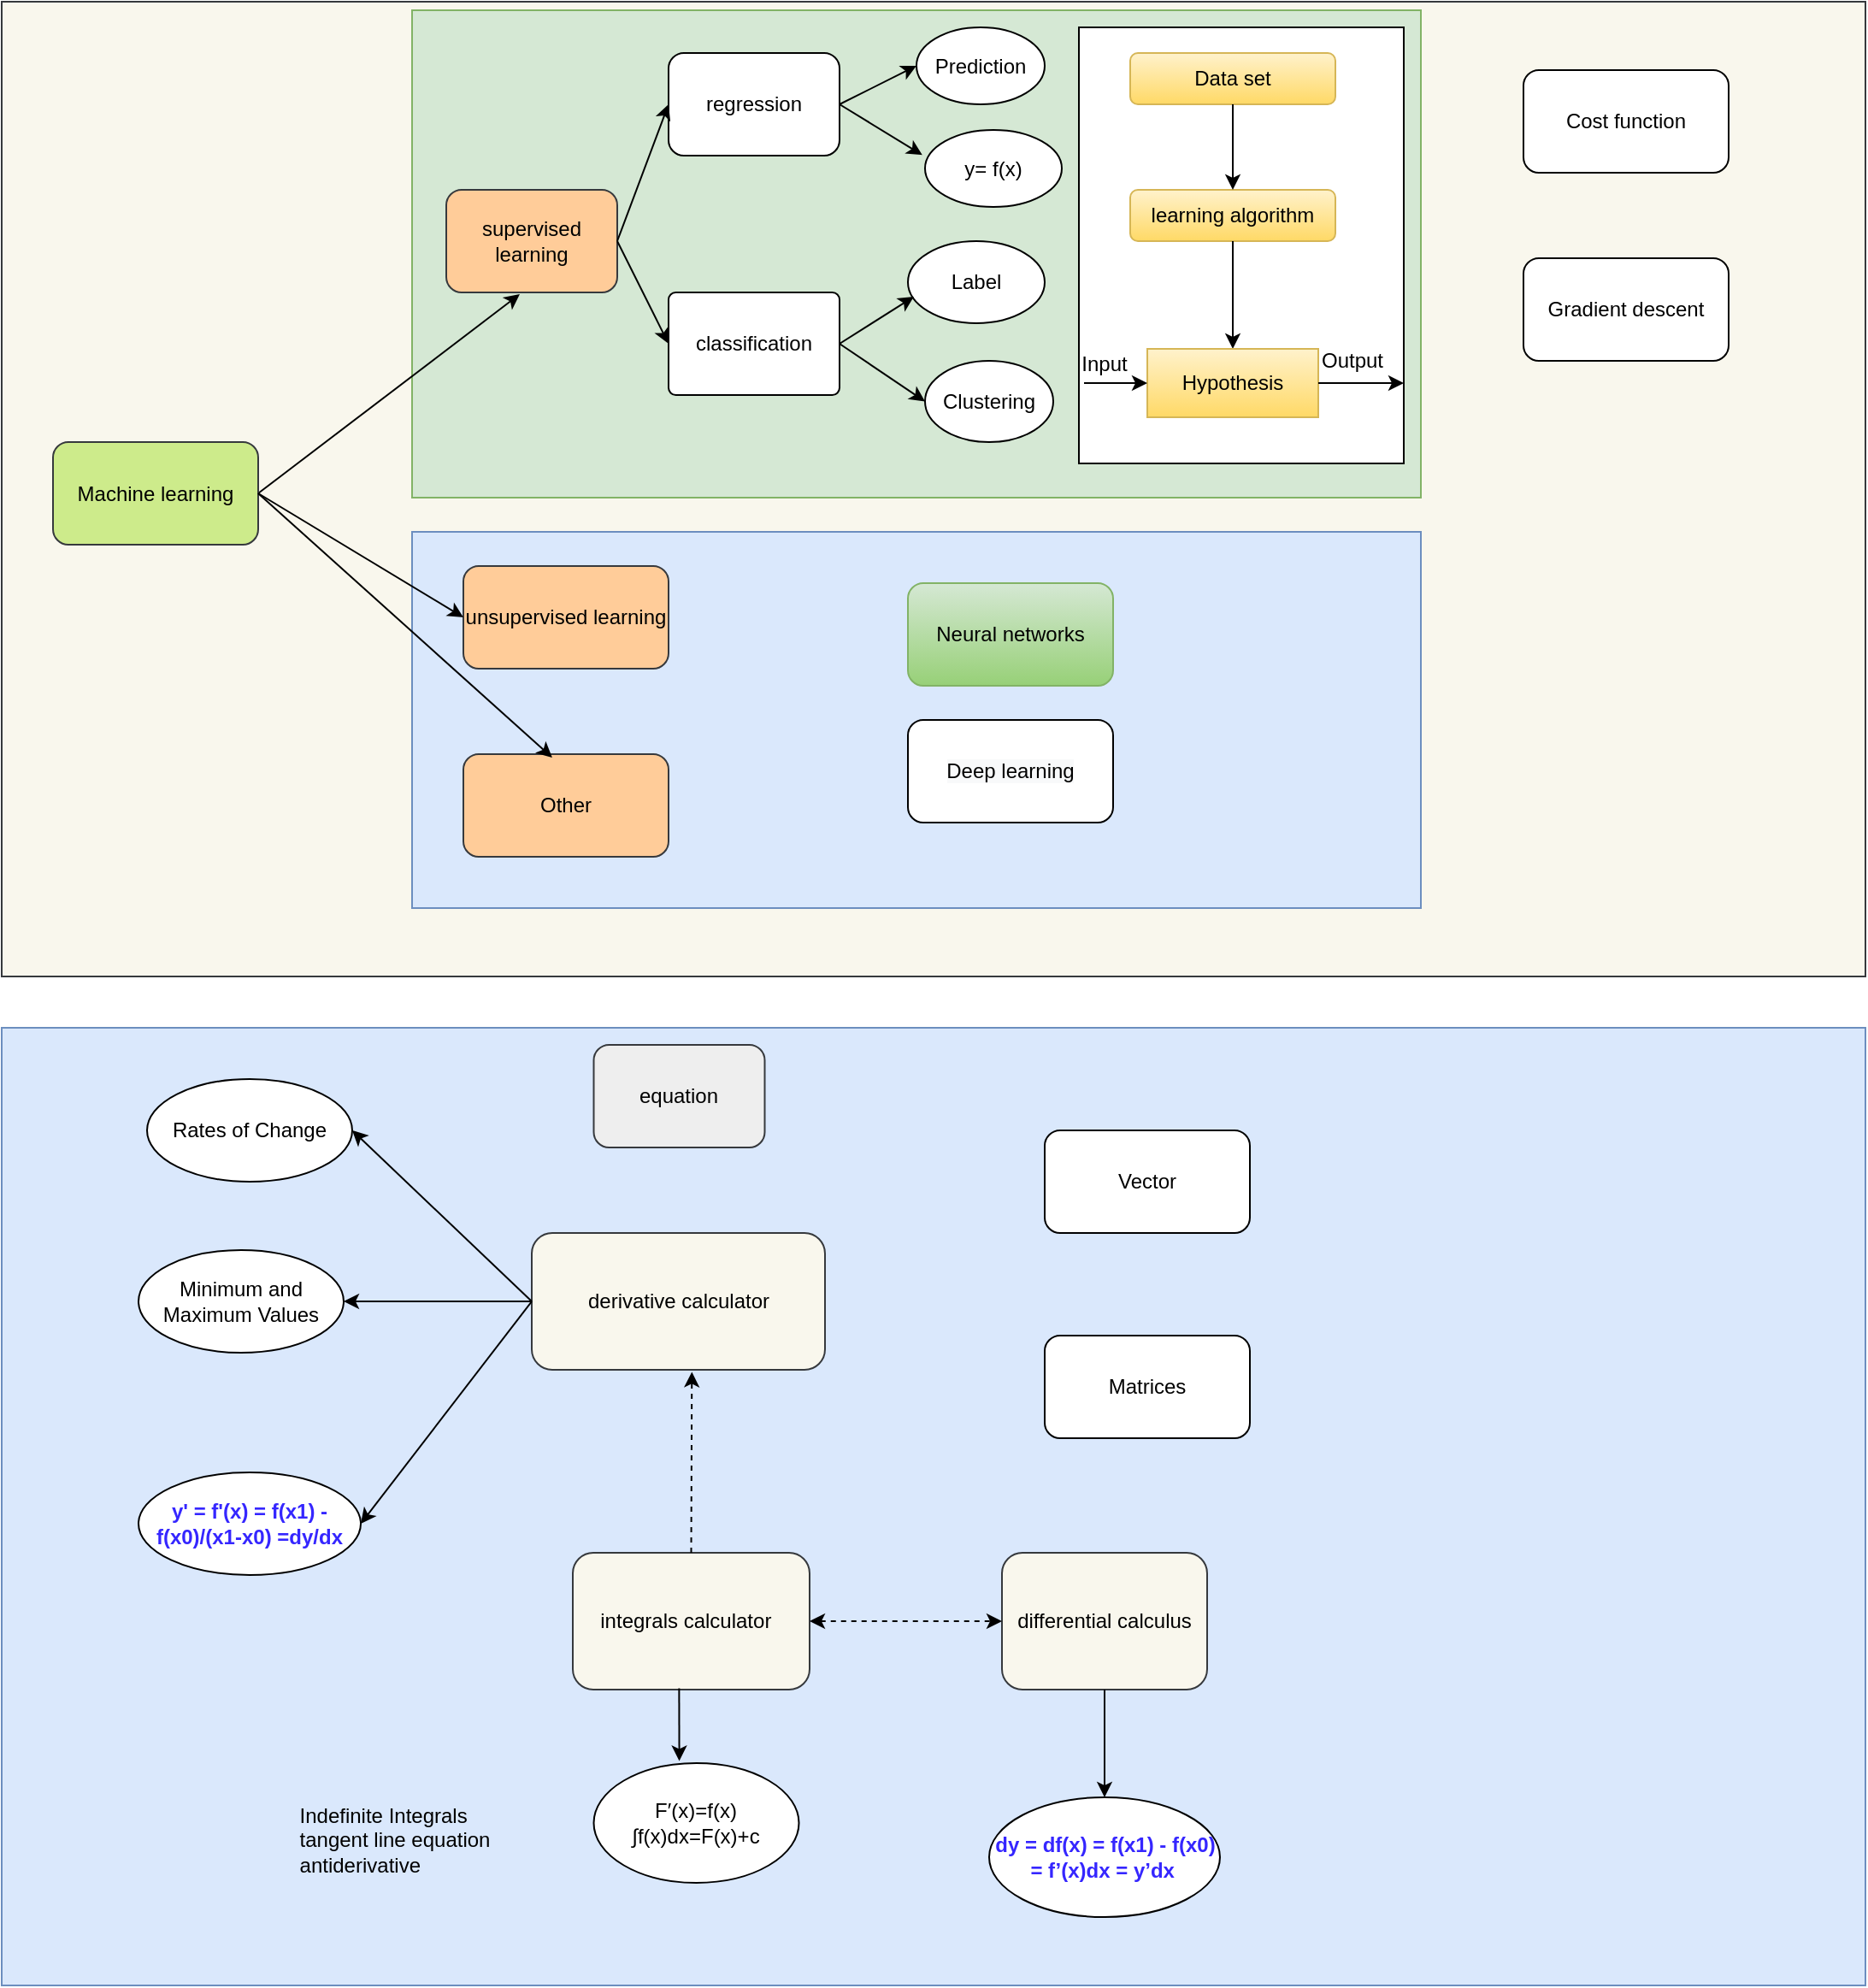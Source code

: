 <mxfile version="14.7.0" type="github" pages="2">
  <diagram id="r2fq_zGuT858FxEKPzRV" name="Page-1">
    <mxGraphModel dx="1039" dy="654" grid="1" gridSize="10" guides="1" tooltips="1" connect="1" arrows="1" fold="1" page="1" pageScale="1" pageWidth="827" pageHeight="1169" math="0" shadow="0">
      <root>
        <mxCell id="0" />
        <mxCell id="1" parent="0" />
        <mxCell id="-6ezb4CM-qk-GZ8m2Ury-25" value="" style="rounded=0;whiteSpace=wrap;html=1;fillColor=#dae8fc;strokeColor=#6c8ebf;" parent="1" vertex="1">
          <mxGeometry x="10" y="600" width="1090" height="560" as="geometry" />
        </mxCell>
        <mxCell id="-6ezb4CM-qk-GZ8m2Ury-24" value="" style="rounded=0;whiteSpace=wrap;html=1;fillColor=#f9f7ed;strokeColor=#36393d;" parent="1" vertex="1">
          <mxGeometry x="10" width="1090" height="570" as="geometry" />
        </mxCell>
        <mxCell id="-6ezb4CM-qk-GZ8m2Ury-13" value="&lt;div&gt;F′(x)=f(x)&lt;/div&gt;&lt;div&gt;∫f(x)dx=F(x)+c&lt;/div&gt;" style="ellipse;whiteSpace=wrap;html=1;" parent="1" vertex="1">
          <mxGeometry x="356.25" y="1030" width="120" height="70" as="geometry" />
        </mxCell>
        <mxCell id="HXylfOp5oMyHPqCK17O3-43" value="" style="rounded=0;whiteSpace=wrap;html=1;fillColor=#dae8fc;strokeColor=#6c8ebf;" parent="1" vertex="1">
          <mxGeometry x="250" y="310" width="590" height="220" as="geometry" />
        </mxCell>
        <mxCell id="HXylfOp5oMyHPqCK17O3-33" value="" style="rounded=0;whiteSpace=wrap;html=1;fillColor=#d5e8d4;strokeColor=#82b366;" parent="1" vertex="1">
          <mxGeometry x="250" y="5" width="590" height="285" as="geometry" />
        </mxCell>
        <mxCell id="HXylfOp5oMyHPqCK17O3-2" value="supervised learning" style="rounded=1;whiteSpace=wrap;html=1;fillColor=#ffcc99;strokeColor=#36393d;" parent="1" vertex="1">
          <mxGeometry x="270" y="110" width="100" height="60" as="geometry" />
        </mxCell>
        <mxCell id="HXylfOp5oMyHPqCK17O3-4" value="unsupervised learning" style="rounded=1;whiteSpace=wrap;html=1;fillColor=#ffcc99;strokeColor=#36393d;" parent="1" vertex="1">
          <mxGeometry x="280" y="330" width="120" height="60" as="geometry" />
        </mxCell>
        <mxCell id="HXylfOp5oMyHPqCK17O3-5" value="Other" style="rounded=1;whiteSpace=wrap;html=1;fillColor=#ffcc99;strokeColor=#36393d;" parent="1" vertex="1">
          <mxGeometry x="280" y="440" width="120" height="60" as="geometry" />
        </mxCell>
        <mxCell id="HXylfOp5oMyHPqCK17O3-6" value="regression" style="rounded=1;whiteSpace=wrap;html=1;" parent="1" vertex="1">
          <mxGeometry x="400" y="30" width="100" height="60" as="geometry" />
        </mxCell>
        <mxCell id="HXylfOp5oMyHPqCK17O3-7" value="classification" style="rounded=1;whiteSpace=wrap;html=1;arcSize=7;" parent="1" vertex="1">
          <mxGeometry x="400" y="170" width="100" height="60" as="geometry" />
        </mxCell>
        <mxCell id="HXylfOp5oMyHPqCK17O3-8" value="" style="endArrow=classic;html=1;exitX=1;exitY=0.5;exitDx=0;exitDy=0;entryX=0;entryY=0.5;entryDx=0;entryDy=0;" parent="1" source="HXylfOp5oMyHPqCK17O3-2" target="HXylfOp5oMyHPqCK17O3-6" edge="1">
          <mxGeometry width="50" height="50" relative="1" as="geometry">
            <mxPoint x="260" y="80" as="sourcePoint" />
            <mxPoint x="310" y="30" as="targetPoint" />
          </mxGeometry>
        </mxCell>
        <mxCell id="HXylfOp5oMyHPqCK17O3-9" value="" style="endArrow=classic;html=1;exitX=1;exitY=0.5;exitDx=0;exitDy=0;entryX=0;entryY=0.5;entryDx=0;entryDy=0;" parent="1" source="HXylfOp5oMyHPqCK17O3-2" target="HXylfOp5oMyHPqCK17O3-7" edge="1">
          <mxGeometry width="50" height="50" relative="1" as="geometry">
            <mxPoint x="510" y="370" as="sourcePoint" />
            <mxPoint x="400" y="210" as="targetPoint" />
          </mxGeometry>
        </mxCell>
        <mxCell id="HXylfOp5oMyHPqCK17O3-10" value="" style="endArrow=classic;html=1;entryX=0.43;entryY=1.017;entryDx=0;entryDy=0;entryPerimeter=0;exitX=1;exitY=0.5;exitDx=0;exitDy=0;" parent="1" source="HXylfOp5oMyHPqCK17O3-11" target="HXylfOp5oMyHPqCK17O3-2" edge="1">
          <mxGeometry width="50" height="50" relative="1" as="geometry">
            <mxPoint x="210" y="370" as="sourcePoint" />
            <mxPoint x="276" y="110" as="targetPoint" />
          </mxGeometry>
        </mxCell>
        <mxCell id="HXylfOp5oMyHPqCK17O3-11" value="Machine learning" style="rounded=1;whiteSpace=wrap;html=1;fillColor=#cdeb8b;strokeColor=#36393d;" parent="1" vertex="1">
          <mxGeometry x="40" y="257.5" width="120" height="60" as="geometry" />
        </mxCell>
        <mxCell id="HXylfOp5oMyHPqCK17O3-13" value="" style="endArrow=classic;html=1;entryX=0;entryY=0.5;entryDx=0;entryDy=0;exitX=1;exitY=0.5;exitDx=0;exitDy=0;" parent="1" source="HXylfOp5oMyHPqCK17O3-11" target="HXylfOp5oMyHPqCK17O3-4" edge="1">
          <mxGeometry width="50" height="50" relative="1" as="geometry">
            <mxPoint x="290" y="230" as="sourcePoint" />
            <mxPoint x="310" y="300" as="targetPoint" />
          </mxGeometry>
        </mxCell>
        <mxCell id="HXylfOp5oMyHPqCK17O3-14" value="" style="endArrow=classic;html=1;entryX=0.433;entryY=0.033;entryDx=0;entryDy=0;entryPerimeter=0;exitX=1;exitY=0.5;exitDx=0;exitDy=0;" parent="1" source="HXylfOp5oMyHPqCK17O3-11" target="HXylfOp5oMyHPqCK17O3-5" edge="1">
          <mxGeometry width="50" height="50" relative="1" as="geometry">
            <mxPoint x="290" y="230" as="sourcePoint" />
            <mxPoint x="290" y="370" as="targetPoint" />
          </mxGeometry>
        </mxCell>
        <mxCell id="HXylfOp5oMyHPqCK17O3-17" value="" style="endArrow=classic;html=1;exitX=1;exitY=0.5;exitDx=0;exitDy=0;entryX=0;entryY=0.5;entryDx=0;entryDy=0;" parent="1" source="HXylfOp5oMyHPqCK17O3-6" target="HXylfOp5oMyHPqCK17O3-18" edge="1">
          <mxGeometry width="50" height="50" relative="1" as="geometry">
            <mxPoint x="750" y="170" as="sourcePoint" />
            <mxPoint x="760" y="50" as="targetPoint" />
          </mxGeometry>
        </mxCell>
        <mxCell id="HXylfOp5oMyHPqCK17O3-18" value="Prediction" style="ellipse;whiteSpace=wrap;html=1;" parent="1" vertex="1">
          <mxGeometry x="545" y="15" width="75" height="45" as="geometry" />
        </mxCell>
        <mxCell id="HXylfOp5oMyHPqCK17O3-35" value="Label" style="ellipse;whiteSpace=wrap;html=1;" parent="1" vertex="1">
          <mxGeometry x="540" y="140" width="80" height="48" as="geometry" />
        </mxCell>
        <mxCell id="HXylfOp5oMyHPqCK17O3-36" value="" style="endArrow=classic;html=1;exitX=1;exitY=0.5;exitDx=0;exitDy=0;entryX=0.043;entryY=0.677;entryDx=0;entryDy=0;entryPerimeter=0;" parent="1" source="HXylfOp5oMyHPqCK17O3-7" target="HXylfOp5oMyHPqCK17O3-35" edge="1">
          <mxGeometry width="50" height="50" relative="1" as="geometry">
            <mxPoint x="550" y="400" as="sourcePoint" />
            <mxPoint x="600" y="350" as="targetPoint" />
          </mxGeometry>
        </mxCell>
        <mxCell id="HXylfOp5oMyHPqCK17O3-40" value="y= f(x)" style="ellipse;whiteSpace=wrap;html=1;" parent="1" vertex="1">
          <mxGeometry x="550" y="75" width="80" height="45" as="geometry" />
        </mxCell>
        <mxCell id="HXylfOp5oMyHPqCK17O3-41" value="" style="endArrow=classic;html=1;exitX=1;exitY=0.5;exitDx=0;exitDy=0;entryX=-0.02;entryY=0.325;entryDx=0;entryDy=0;entryPerimeter=0;" parent="1" source="HXylfOp5oMyHPqCK17O3-6" target="HXylfOp5oMyHPqCK17O3-40" edge="1">
          <mxGeometry width="50" height="50" relative="1" as="geometry">
            <mxPoint x="640" y="130" as="sourcePoint" />
            <mxPoint x="690" y="80" as="targetPoint" />
          </mxGeometry>
        </mxCell>
        <mxCell id="HXylfOp5oMyHPqCK17O3-44" value="Clustering" style="ellipse;whiteSpace=wrap;html=1;direction=south;" parent="1" vertex="1">
          <mxGeometry x="550" y="210" width="75" height="47.5" as="geometry" />
        </mxCell>
        <mxCell id="HXylfOp5oMyHPqCK17O3-46" value="" style="endArrow=classic;html=1;entryX=0.5;entryY=1;entryDx=0;entryDy=0;exitX=1;exitY=0.5;exitDx=0;exitDy=0;" parent="1" source="HXylfOp5oMyHPqCK17O3-7" target="HXylfOp5oMyHPqCK17O3-44" edge="1">
          <mxGeometry width="50" height="50" relative="1" as="geometry">
            <mxPoint x="510" y="190" as="sourcePoint" />
            <mxPoint x="660" y="330" as="targetPoint" />
          </mxGeometry>
        </mxCell>
        <mxCell id="HXylfOp5oMyHPqCK17O3-53" value="&#xa;&#xa;&lt;span style=&quot;color: rgb(0, 0, 0); font-family: helvetica; font-size: 12px; font-style: normal; font-weight: 400; letter-spacing: normal; text-align: left; text-indent: 0px; text-transform: none; word-spacing: 0px; background-color: rgb(248, 249, 250); display: inline; float: none;&quot;&gt;Deep learning&lt;/span&gt;&#xa;&#xa;" style="rounded=1;whiteSpace=wrap;html=1;" parent="1" vertex="1">
          <mxGeometry x="540" y="420" width="120" height="60" as="geometry" />
        </mxCell>
        <mxCell id="HXylfOp5oMyHPqCK17O3-54" value="&lt;span style=&quot;text-align: left&quot;&gt;Neural networks&lt;/span&gt;" style="rounded=1;whiteSpace=wrap;html=1;gradientColor=#97d077;fillColor=#d5e8d4;strokeColor=#82b366;" parent="1" vertex="1">
          <mxGeometry x="540" y="340" width="120" height="60" as="geometry" />
        </mxCell>
        <mxCell id="HXylfOp5oMyHPqCK17O3-55" value="" style="rounded=0;whiteSpace=wrap;html=1;" parent="1" vertex="1">
          <mxGeometry x="640" y="15" width="190" height="255" as="geometry" />
        </mxCell>
        <mxCell id="HXylfOp5oMyHPqCK17O3-20" value="learning algorithm" style="rounded=1;whiteSpace=wrap;html=1;gradientColor=#ffd966;fillColor=#fff2cc;strokeColor=#d6b656;" parent="1" vertex="1">
          <mxGeometry x="670" y="110" width="120" height="30" as="geometry" />
        </mxCell>
        <mxCell id="HXylfOp5oMyHPqCK17O3-25" value="" style="endArrow=classic;html=1;exitX=0.5;exitY=1;exitDx=0;exitDy=0;entryX=0.5;entryY=0;entryDx=0;entryDy=0;" parent="1" source="HXylfOp5oMyHPqCK17O3-20" target="HXylfOp5oMyHPqCK17O3-22" edge="1">
          <mxGeometry width="50" height="50" relative="1" as="geometry">
            <mxPoint x="660" y="510" as="sourcePoint" />
            <mxPoint x="720" y="310" as="targetPoint" />
          </mxGeometry>
        </mxCell>
        <mxCell id="HXylfOp5oMyHPqCK17O3-22" value="Hypothesis" style="rounded=0;whiteSpace=wrap;html=1;gradientColor=#ffd966;fillColor=#fff2cc;strokeColor=#d6b656;" parent="1" vertex="1">
          <mxGeometry x="680" y="203" width="100" height="40" as="geometry" />
        </mxCell>
        <mxCell id="HXylfOp5oMyHPqCK17O3-19" value="Data set" style="rounded=1;whiteSpace=wrap;html=1;gradientColor=#ffd966;fillColor=#fff2cc;strokeColor=#d6b656;" parent="1" vertex="1">
          <mxGeometry x="670" y="30" width="120" height="30" as="geometry" />
        </mxCell>
        <mxCell id="HXylfOp5oMyHPqCK17O3-23" value="" style="endArrow=classic;html=1;exitX=0.5;exitY=1;exitDx=0;exitDy=0;" parent="1" source="HXylfOp5oMyHPqCK17O3-19" target="HXylfOp5oMyHPqCK17O3-20" edge="1">
          <mxGeometry width="50" height="50" relative="1" as="geometry">
            <mxPoint x="760" y="460" as="sourcePoint" />
            <mxPoint x="810" y="410" as="targetPoint" />
          </mxGeometry>
        </mxCell>
        <mxCell id="HXylfOp5oMyHPqCK17O3-32" value="Output" style="text;html=1;strokeColor=none;fillColor=none;align=center;verticalAlign=middle;whiteSpace=wrap;rounded=0;" parent="1" vertex="1">
          <mxGeometry x="780" y="200" width="40" height="20" as="geometry" />
        </mxCell>
        <mxCell id="HXylfOp5oMyHPqCK17O3-31" value="" style="endArrow=classic;html=1;entryX=0;entryY=0.5;entryDx=0;entryDy=0;" parent="1" edge="1">
          <mxGeometry width="50" height="50" relative="1" as="geometry">
            <mxPoint x="780" y="223" as="sourcePoint" />
            <mxPoint x="830" y="223" as="targetPoint" />
          </mxGeometry>
        </mxCell>
        <mxCell id="HXylfOp5oMyHPqCK17O3-30" value="Input" style="text;html=1;strokeColor=none;fillColor=none;align=center;verticalAlign=middle;whiteSpace=wrap;rounded=0;" parent="1" vertex="1">
          <mxGeometry x="640" y="203" width="30" height="17" as="geometry" />
        </mxCell>
        <mxCell id="HXylfOp5oMyHPqCK17O3-28" value="" style="endArrow=classic;html=1;entryX=0;entryY=0.5;entryDx=0;entryDy=0;" parent="1" target="HXylfOp5oMyHPqCK17O3-22" edge="1">
          <mxGeometry width="50" height="50" relative="1" as="geometry">
            <mxPoint x="643" y="223" as="sourcePoint" />
            <mxPoint x="680" y="228" as="targetPoint" />
          </mxGeometry>
        </mxCell>
        <mxCell id="HXylfOp5oMyHPqCK17O3-60" value="derivative calculator" style="rounded=1;whiteSpace=wrap;html=1;fillColor=#f9f7ed;strokeColor=#36393d;" parent="1" vertex="1">
          <mxGeometry x="320" y="720" width="171.5" height="80" as="geometry" />
        </mxCell>
        <mxCell id="HXylfOp5oMyHPqCK17O3-61" value="integrals calculator&amp;nbsp;&amp;nbsp;" style="rounded=1;whiteSpace=wrap;html=1;fillColor=#f9f7ed;strokeColor=#36393d;" parent="1" vertex="1">
          <mxGeometry x="344" y="907" width="138.5" height="80" as="geometry" />
        </mxCell>
        <mxCell id="HXylfOp5oMyHPqCK17O3-62" value="differential calculus" style="rounded=1;whiteSpace=wrap;html=1;fillColor=#f9f7ed;strokeColor=#36393d;" parent="1" vertex="1">
          <mxGeometry x="595" y="907" width="120" height="80" as="geometry" />
        </mxCell>
        <mxCell id="HXylfOp5oMyHPqCK17O3-63" value="equation" style="rounded=1;whiteSpace=wrap;html=1;fillColor=#eeeeee;strokeColor=#36393d;" parent="1" vertex="1">
          <mxGeometry x="356.25" y="610" width="100" height="60" as="geometry" />
        </mxCell>
        <mxCell id="HXylfOp5oMyHPqCK17O3-65" value="Cost function" style="rounded=1;whiteSpace=wrap;html=1;" parent="1" vertex="1">
          <mxGeometry x="900" y="40" width="120" height="60" as="geometry" />
        </mxCell>
        <mxCell id="HXylfOp5oMyHPqCK17O3-66" value="Gradient descent" style="rounded=1;whiteSpace=wrap;html=1;" parent="1" vertex="1">
          <mxGeometry x="900" y="150" width="120" height="60" as="geometry" />
        </mxCell>
        <mxCell id="-6ezb4CM-qk-GZ8m2Ury-1" value="Rates of Change" style="ellipse;whiteSpace=wrap;html=1;" parent="1" vertex="1">
          <mxGeometry x="95" y="630" width="120" height="60" as="geometry" />
        </mxCell>
        <mxCell id="-6ezb4CM-qk-GZ8m2Ury-2" value="" style="endArrow=classic;html=1;entryX=1;entryY=0.5;entryDx=0;entryDy=0;exitX=0;exitY=0.5;exitDx=0;exitDy=0;" parent="1" source="HXylfOp5oMyHPqCK17O3-60" target="-6ezb4CM-qk-GZ8m2Ury-1" edge="1">
          <mxGeometry width="50" height="50" relative="1" as="geometry">
            <mxPoint x="270" y="780" as="sourcePoint" />
            <mxPoint x="-100" y="720" as="targetPoint" />
          </mxGeometry>
        </mxCell>
        <mxCell id="-6ezb4CM-qk-GZ8m2Ury-3" value="Minimum and Maximum Values" style="ellipse;whiteSpace=wrap;html=1;" parent="1" vertex="1">
          <mxGeometry x="90" y="730" width="120" height="60" as="geometry" />
        </mxCell>
        <mxCell id="-6ezb4CM-qk-GZ8m2Ury-4" value="" style="endArrow=classic;html=1;entryX=1;entryY=0.5;entryDx=0;entryDy=0;" parent="1" target="-6ezb4CM-qk-GZ8m2Ury-3" edge="1">
          <mxGeometry width="50" height="50" relative="1" as="geometry">
            <mxPoint x="320" y="760" as="sourcePoint" />
            <mxPoint x="-10" y="930" as="targetPoint" />
          </mxGeometry>
        </mxCell>
        <mxCell id="-6ezb4CM-qk-GZ8m2Ury-5" value="&lt;b&gt;&lt;font color=&quot;#3526ff&quot;&gt;y&#39; = f&#39;(x) = f(x1) -f(x0)/(x1-x0) =dy/dx&lt;/font&gt;&lt;/b&gt;" style="ellipse;whiteSpace=wrap;html=1;" parent="1" vertex="1">
          <mxGeometry x="90" y="860" width="130" height="60" as="geometry" />
        </mxCell>
        <mxCell id="-6ezb4CM-qk-GZ8m2Ury-6" value="" style="endArrow=classic;html=1;exitX=0;exitY=0.5;exitDx=0;exitDy=0;entryX=1;entryY=0.5;entryDx=0;entryDy=0;" parent="1" source="HXylfOp5oMyHPqCK17O3-60" target="-6ezb4CM-qk-GZ8m2Ury-5" edge="1">
          <mxGeometry width="50" height="50" relative="1" as="geometry">
            <mxPoint x="60" y="830" as="sourcePoint" />
            <mxPoint x="-150" y="860" as="targetPoint" />
          </mxGeometry>
        </mxCell>
        <mxCell id="-6ezb4CM-qk-GZ8m2Ury-7" value="Vector" style="rounded=1;whiteSpace=wrap;html=1;" parent="1" vertex="1">
          <mxGeometry x="620" y="660" width="120" height="60" as="geometry" />
        </mxCell>
        <mxCell id="-6ezb4CM-qk-GZ8m2Ury-8" value="Matrices" style="rounded=1;whiteSpace=wrap;html=1;" parent="1" vertex="1">
          <mxGeometry x="620" y="780" width="120" height="60" as="geometry" />
        </mxCell>
        <mxCell id="-6ezb4CM-qk-GZ8m2Ury-9" value="&lt;b&gt;&lt;font color=&quot;#3526ff&quot;&gt;dy = df(x) = f(x1) - f(x0) = f’(x)dx = y’dx&amp;nbsp;&lt;/font&gt;&lt;/b&gt;" style="ellipse;whiteSpace=wrap;html=1;" parent="1" vertex="1">
          <mxGeometry x="587.5" y="1050" width="135" height="70" as="geometry" />
        </mxCell>
        <mxCell id="-6ezb4CM-qk-GZ8m2Ury-17" value="" style="endArrow=classic;html=1;exitX=0.449;exitY=0.99;exitDx=0;exitDy=0;exitPerimeter=0;entryX=0.417;entryY=-0.018;entryDx=0;entryDy=0;entryPerimeter=0;" parent="1" source="HXylfOp5oMyHPqCK17O3-61" target="-6ezb4CM-qk-GZ8m2Ury-13" edge="1">
          <mxGeometry width="50" height="50" relative="1" as="geometry">
            <mxPoint x="640" y="1070" as="sourcePoint" />
            <mxPoint x="416" y="1030" as="targetPoint" />
          </mxGeometry>
        </mxCell>
        <mxCell id="-6ezb4CM-qk-GZ8m2Ury-18" value="" style="endArrow=classic;html=1;exitX=0.5;exitY=1;exitDx=0;exitDy=0;entryX=0.5;entryY=0;entryDx=0;entryDy=0;" parent="1" source="HXylfOp5oMyHPqCK17O3-62" target="-6ezb4CM-qk-GZ8m2Ury-9" edge="1">
          <mxGeometry width="50" height="50" relative="1" as="geometry">
            <mxPoint x="660" y="1100" as="sourcePoint" />
            <mxPoint x="690" y="1030" as="targetPoint" />
          </mxGeometry>
        </mxCell>
        <mxCell id="-6ezb4CM-qk-GZ8m2Ury-19" value="" style="endArrow=classic;startArrow=classic;html=1;exitX=1;exitY=0.5;exitDx=0;exitDy=0;entryX=0;entryY=0.5;entryDx=0;entryDy=0;dashed=1;" parent="1" source="HXylfOp5oMyHPqCK17O3-61" target="HXylfOp5oMyHPqCK17O3-62" edge="1">
          <mxGeometry width="50" height="50" relative="1" as="geometry">
            <mxPoint x="490" y="1060" as="sourcePoint" />
            <mxPoint x="590" y="940" as="targetPoint" />
          </mxGeometry>
        </mxCell>
        <mxCell id="-6ezb4CM-qk-GZ8m2Ury-23" value="" style="endArrow=classic;html=1;dashed=1;exitX=0.5;exitY=0;exitDx=0;exitDy=0;entryX=0.546;entryY=1.015;entryDx=0;entryDy=0;entryPerimeter=0;" parent="1" source="HXylfOp5oMyHPqCK17O3-61" target="HXylfOp5oMyHPqCK17O3-60" edge="1">
          <mxGeometry width="50" height="50" relative="1" as="geometry">
            <mxPoint x="460" y="850" as="sourcePoint" />
            <mxPoint x="510" y="800" as="targetPoint" />
          </mxGeometry>
        </mxCell>
        <mxCell id="RXD7lGFJF5s7zYordVqV-1" value="&lt;div style=&quot;text-align: left&quot;&gt;&lt;span&gt;Indefinite Integrals&lt;/span&gt;&lt;/div&gt;&lt;div style=&quot;text-align: left&quot;&gt;&lt;span&gt;tangent line equation&lt;/span&gt;&lt;/div&gt;&lt;div style=&quot;text-align: left&quot;&gt;&lt;span&gt;antiderivative&lt;/span&gt;&lt;/div&gt;" style="text;html=1;strokeColor=none;fillColor=none;align=center;verticalAlign=middle;whiteSpace=wrap;rounded=0;" parent="1" vertex="1">
          <mxGeometry x="170" y="1050" width="140" height="50" as="geometry" />
        </mxCell>
      </root>
    </mxGraphModel>
  </diagram>
  <diagram id="avCkN4mLqFIU_kYQRk0T" name="linear">
    <mxGraphModel dx="1360" dy="834" grid="1" gridSize="10" guides="1" tooltips="1" connect="1" arrows="1" fold="1" page="1" pageScale="1" pageWidth="827" pageHeight="1169" math="0" shadow="0">
      <root>
        <mxCell id="JePsT2ucJ0FkMk7--Ssg-0" />
        <mxCell id="JePsT2ucJ0FkMk7--Ssg-1" parent="JePsT2ucJ0FkMk7--Ssg-0" />
        <mxCell id="7zNqGfmj-B8soWQcp4sz-2" value="" style="endArrow=classic;html=1;" parent="JePsT2ucJ0FkMk7--Ssg-1" edge="1">
          <mxGeometry width="50" height="50" relative="1" as="geometry">
            <mxPoint x="320" y="680" as="sourcePoint" />
            <mxPoint x="320" y="120" as="targetPoint" />
          </mxGeometry>
        </mxCell>
        <mxCell id="7zNqGfmj-B8soWQcp4sz-5" value="y" style="edgeLabel;html=1;align=center;verticalAlign=middle;resizable=0;points=[];" parent="7zNqGfmj-B8soWQcp4sz-2" vertex="1" connectable="0">
          <mxGeometry x="0.957" y="-2" relative="1" as="geometry">
            <mxPoint as="offset" />
          </mxGeometry>
        </mxCell>
        <mxCell id="7zNqGfmj-B8soWQcp4sz-3" value="" style="endArrow=classic;html=1;" parent="JePsT2ucJ0FkMk7--Ssg-1" edge="1">
          <mxGeometry width="50" height="50" relative="1" as="geometry">
            <mxPoint x="120" y="520" as="sourcePoint" />
            <mxPoint x="800" y="520" as="targetPoint" />
          </mxGeometry>
        </mxCell>
        <mxCell id="7zNqGfmj-B8soWQcp4sz-4" value="x" style="edgeLabel;html=1;align=center;verticalAlign=middle;resizable=0;points=[];" parent="7zNqGfmj-B8soWQcp4sz-3" vertex="1" connectable="0">
          <mxGeometry x="0.909" y="-2" relative="1" as="geometry">
            <mxPoint as="offset" />
          </mxGeometry>
        </mxCell>
        <mxCell id="7zNqGfmj-B8soWQcp4sz-6" value="0" style="edgeLabel;html=1;align=center;verticalAlign=middle;resizable=0;points=[];" parent="7zNqGfmj-B8soWQcp4sz-3" vertex="1" connectable="0">
          <mxGeometry x="-0.503" y="-1" relative="1" as="geometry">
            <mxPoint x="21" y="9" as="offset" />
          </mxGeometry>
        </mxCell>
        <mxCell id="7zNqGfmj-B8soWQcp4sz-9" value="" style="endArrow=none;html=1;exitX=1;exitY=0;exitDx=0;exitDy=0;" parent="JePsT2ucJ0FkMk7--Ssg-1" edge="1">
          <mxGeometry width="50" height="50" relative="1" as="geometry">
            <mxPoint x="260" y="575" as="sourcePoint" />
            <mxPoint x="680" y="160" as="targetPoint" />
          </mxGeometry>
        </mxCell>
        <mxCell id="7zNqGfmj-B8soWQcp4sz-10" value="&lt;font style=&quot;font-size: 19px&quot;&gt;y = f(x) = 1*x&lt;br&gt;&lt;/font&gt;&lt;div style=&quot;font-size: 19px&quot;&gt;&lt;font style=&quot;font-size: 19px&quot;&gt;y&#39; =&amp;nbsp; ( x1&amp;nbsp; -x0)/(x1- x0) = 1&lt;/font&gt;&lt;/div&gt;&lt;div style=&quot;font-size: 19px&quot;&gt;&lt;font style=&quot;font-size: 19px&quot;&gt;&lt;br&gt;&lt;/font&gt;&lt;/div&gt;&lt;div style=&quot;font-size: 19px&quot;&gt;&lt;font style=&quot;font-size: 19px&quot;&gt;&lt;span style=&quot;color: rgb(4 , 57 , 79) ; font-family: , ; font-size: 19.04px ; background-color: rgb(207 , 232 , 249)&quot;&gt;∫f(x) dx = F*(x) =&amp;nbsp;&lt;/span&gt;&lt;span class=&quot;mjx-box MJXc-stacked&quot; style=&quot;max-height: 65535px ; display: inline-block ; height: 0px ; position: relative ; color: rgb(4 , 57 , 79) ; font-family: &amp;#34;roboto&amp;#34; , sans-serif ; font-size: 19.04px ; background-color: rgb(255 , 255 , 255) ; width: 1.161em ; padding: 0px 0.12em ; box-sizing: content-box&quot;&gt;&lt;span class=&quot;mjx-numerator&quot; style=&quot;max-height: 65535px ; display: block ; text-align: center ; box-sizing: content-box ; position: absolute ; width: 1.161em ; top: -1.528em&quot;&gt;&lt;span id=&quot;MJXc-Node-511&quot; class=&quot;mjx-msubsup&quot; style=&quot;max-height: 65535px ; display: inline-block ; text-align: left ; box-sizing: content-box&quot;&gt;&lt;span class=&quot;mjx-base&quot; style=&quot;max-height: 65535px ; display: inline-block ; box-sizing: content-box&quot;&gt;&lt;span id=&quot;MJXc-Node-512&quot; class=&quot;mjx-mi&quot; style=&quot;max-height: 65535px ; display: inline-block ; box-sizing: content-box&quot;&gt;&lt;span class=&quot;mjx-char MJXc-TeX-math-I&quot; style=&quot;max-height: 65535px ; display: block ; font-family: , , ; padding-top: 0.213em ; padding-bottom: 0.265em ; box-sizing: content-box&quot;&gt;x&lt;/span&gt;&lt;/span&gt;&lt;/span&gt;&lt;span class=&quot;mjx-sup&quot; style=&quot;max-height: 65535px ; display: inline-block ; font-size: 13.461px ; vertical-align: 0.513em ; padding-left: 0px ; padding-right: 0.071em ; box-sizing: content-box&quot;&gt;&lt;span id=&quot;MJXc-Node-513&quot; class=&quot;mjx-mn&quot; style=&quot;max-height: 65535px ; display: inline-block ; box-sizing: content-box&quot;&gt;&lt;span class=&quot;mjx-char MJXc-TeX-main-R&quot; style=&quot;max-height: 65535px ; display: block ; font-family: , ; padding-top: 0.37em ; padding-bottom: 0.318em ; box-sizing: content-box&quot;&gt;2&lt;/span&gt;&lt;/span&gt;&lt;/span&gt;&lt;/span&gt;&lt;/span&gt;&lt;span class=&quot;mjx-denominator&quot; style=&quot;max-height: 65535px ; display: block ; text-align: center ; box-sizing: content-box ; position: absolute ; width: 1.161em ; bottom: -0.711em&quot;&gt;&lt;span id=&quot;MJXc-Node-514&quot; class=&quot;mjx-mn&quot; style=&quot;max-height: 65535px ; display: inline-block ; text-align: left ; box-sizing: content-box&quot;&gt;&lt;span class=&quot;mjx-char MJXc-TeX-main-R&quot; style=&quot;max-height: 65535px ; display: block ; font-family: , ; padding-top: 0.37em ; padding-bottom: 0.318em ; box-sizing: content-box&quot;&gt;2&lt;/span&gt;&lt;/span&gt;&lt;/span&gt;&lt;span class=&quot;mjx-line&quot; style=&quot;max-height: 65535px ; display: block ; position: absolute ; height: 0px ; border-bottom: 1.3px solid ; top: -0.283em ; width: 1.161em ; box-sizing: content-box&quot;&gt;&lt;/span&gt;&lt;/span&gt;&lt;span class=&quot;mjx-vsize&quot; style=&quot;max-height: 65535px ; display: inline-block ; width: 0px ; color: rgb(4 , 57 , 79) ; font-family: &amp;#34;roboto&amp;#34; , sans-serif ; font-size: 19.04px ; background-color: rgb(255 , 255 , 255) ; height: 2.239em ; vertical-align: -0.711em ; box-sizing: content-box&quot;&gt;&lt;/span&gt;&lt;span style=&quot;color: rgb(4 , 57 , 79) ; font-family: , ; font-size: 19.04px ; background-color: rgb(207 , 232 , 249)&quot;&gt;&amp;nbsp;+ c&amp;nbsp;&lt;/span&gt;&lt;br&gt;&lt;/font&gt;&lt;/div&gt;&lt;div style=&quot;font-size: 19px&quot;&gt;&lt;span style=&quot;color: rgba(0 , 0 , 0 , 0) ; font-family: monospace ; font-size: 0px&quot;&gt;%3CmxGraphModel%3E%3Croot%3E%3CmxCell%20id%3D%220%22%2F%3E%3CmxCell%20id%3D%221%22%20parent%3D%220%22%2F%3E%3CmxCell%20id%3D%222%22%20value%3D%22%26lt%3Bdiv%26gt%3BF%E2%80%B2(x)%3Df(x)%26lt%3B%2Fdiv%26gt%3B%26lt%3Bdiv%26gt%3B%E2%88%ABf(x)dx%3DF(x)%2Bc%26lt%3B%2Fdiv%26gt%3B%22%20style%3D%22ellipse%3BwhiteSpace%3Dwrap%3Bhtml%3D1%3B%22%20vertex%3D%221%22%20parent%3D%221%22%3E%3CmxGeometry%20x%3D%22356.25%22%20y%3D%221030%22%20width%3D%22120%22%20height%3D%2270%22%20as%3D%22geometry%22%2F%3E%3C%2FmxCell%3E%3C%2Froot%3E%3C%2FmxGraphModel%3E&lt;/span&gt;&lt;br&gt;&lt;/div&gt;&lt;div style=&quot;font-size: 19px&quot;&gt;&lt;font style=&quot;font-size: 19px&quot;&gt;&amp;nbsp; &amp;nbsp; &amp;nbsp;&amp;nbsp;&lt;/font&gt;&lt;/div&gt;" style="text;html=1;strokeColor=none;fillColor=none;align=left;verticalAlign=middle;whiteSpace=wrap;rounded=0;" parent="JePsT2ucJ0FkMk7--Ssg-1" vertex="1">
          <mxGeometry x="60" y="740" width="340" height="170" as="geometry" />
        </mxCell>
      </root>
    </mxGraphModel>
  </diagram>
</mxfile>
